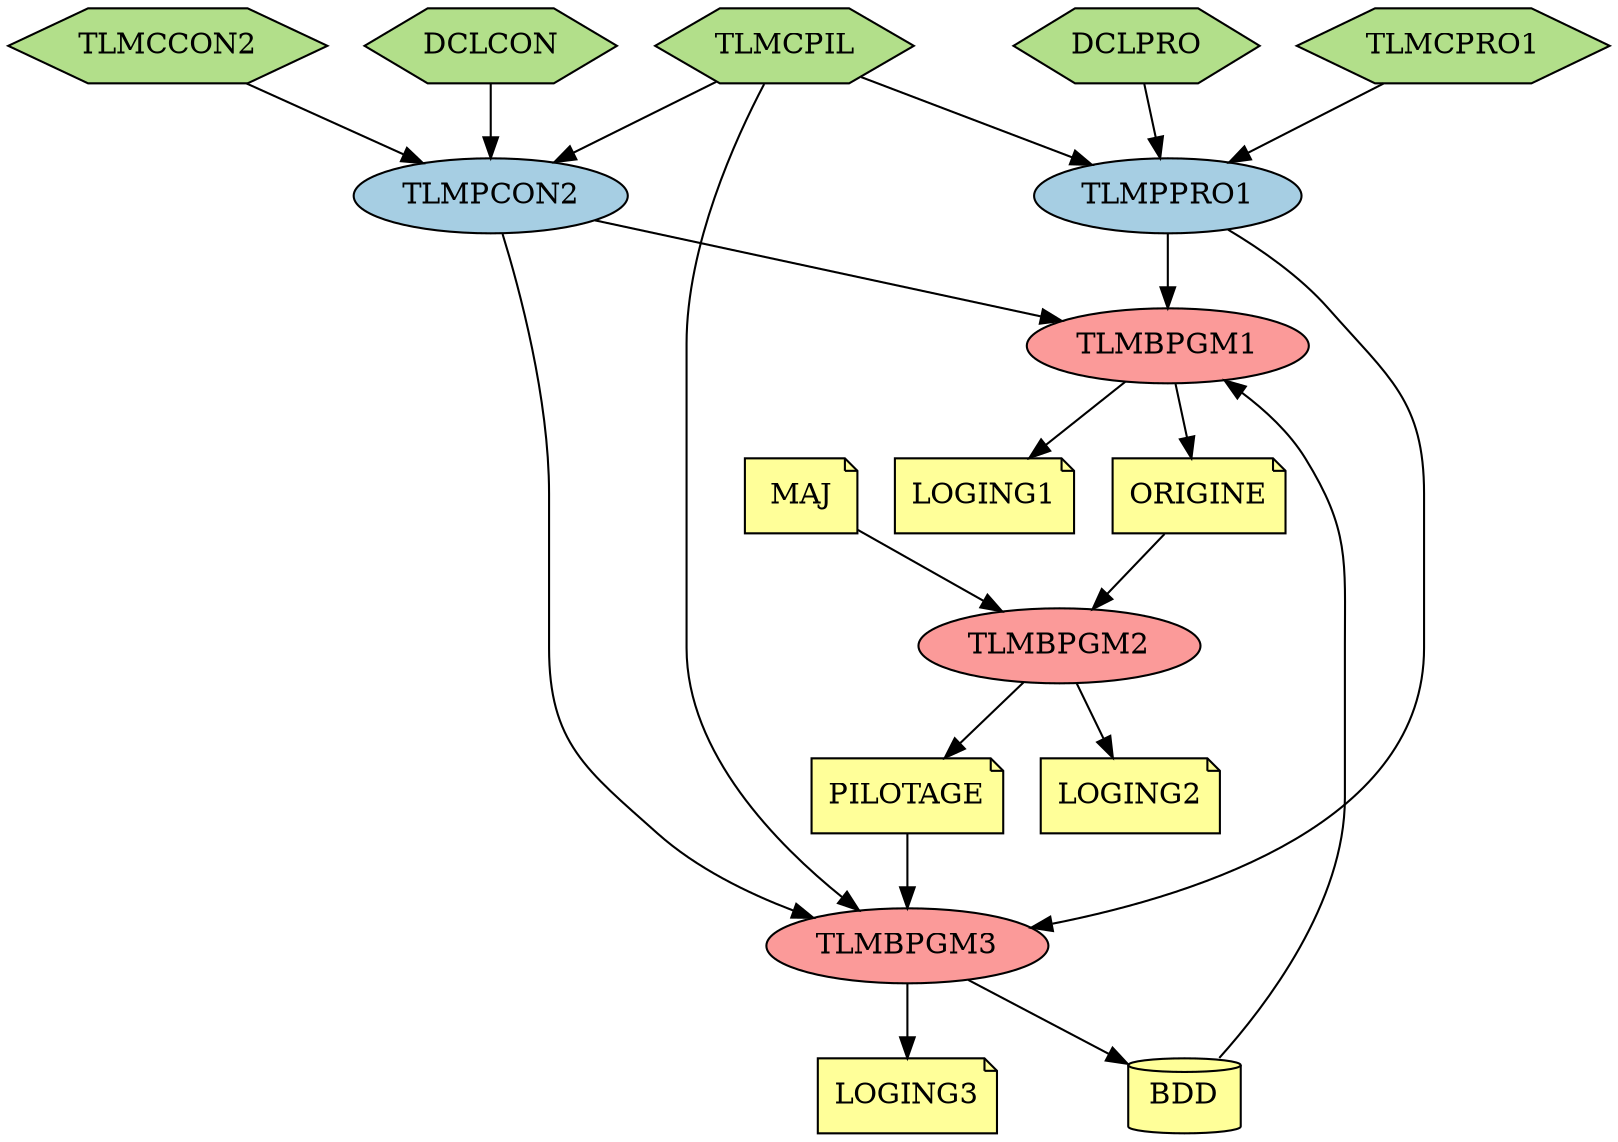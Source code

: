 digraph G {

node[colorscheme=paired12];

// Clauses copy
node[shape=hexagon, style=filled, fillcolor=3, color=black];
TLMCPRO1 [shape=hexagon];
DCLPRO [shape=hexagon];
TLMCCON2 [shape=hexagon];
DCLCON [shape=hexagon];
TLMCPIL [shape=hexagon];

// Couche physique
node[fillcolor=1]
TLMPPRO1 [shape=oval];
TLMPCON2 [shape=oval];

// Programmes
node[fillcolor=5]
TLMBPGM1 [shape=oval];
TLMBPGM2 [shape=oval];
TLMBPGM3 [shape=oval];

// Fichiers
node[fillcolor=11]
ORIGINE [shape=note];
MAJ [shape=note];
PILOTAGE [shape=note];
LOGING1 [shape=note];
LOGING2 [shape=note];
LOGING3 [shape=note];
BDD [shape=cylinder];

// Couche physique Prospect
TLMCPIL -> TLMPPRO1;
DCLPRO -> TLMPPRO1;
TLMCPRO1 -> TLMPPRO1;

// Couche physique Contact
TLMCPIL -> TLMPCON2;
DCLCON -> TLMPCON2;
TLMCCON2 -> TLMPCON2;

// PGM1 : décharge de la BDD
TLMPPRO1 -> TLMBPGM1;
TLMPCON2 -> TLMBPGM1;
TLMBPGM1 -> LOGING1;
TLMBPGM1 -> ORIGINE;

// PGM2 : appareillage
ORIGINE -> TLMBPGM2;
MAJ -> TLMBPGM2;
TLMBPGM2 -> LOGING2;
TLMBPGM2 -> PILOTAGE;

// PGM3 : pilotage
PILOTAGE -> TLMBPGM3;
TLMCPIL -> TLMBPGM3;
TLMPPRO1 -> TLMBPGM3;
TLMPCON2 -> TLMBPGM3;
TLMBPGM3 -> LOGING3;

BDD -> TLMBPGM1;
TLMBPGM3 -> BDD;
}
